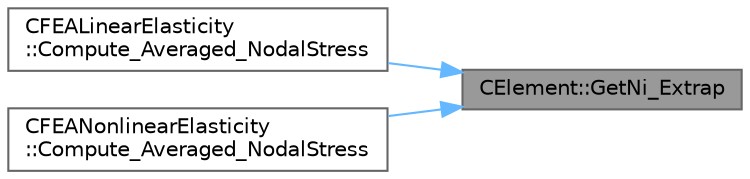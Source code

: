digraph "CElement::GetNi_Extrap"
{
 // LATEX_PDF_SIZE
  bgcolor="transparent";
  edge [fontname=Helvetica,fontsize=10,labelfontname=Helvetica,labelfontsize=10];
  node [fontname=Helvetica,fontsize=10,shape=box,height=0.2,width=0.4];
  rankdir="RL";
  Node1 [id="Node000001",label="CElement::GetNi_Extrap",height=0.2,width=0.4,color="gray40", fillcolor="grey60", style="filled", fontcolor="black",tooltip="Retrieve the value of the gradient of the shape functions respect to the reference configuration."];
  Node1 -> Node2 [id="edge1_Node000001_Node000002",dir="back",color="steelblue1",style="solid",tooltip=" "];
  Node2 [id="Node000002",label="CFEALinearElasticity\l::Compute_Averaged_NodalStress",height=0.2,width=0.4,color="grey40", fillcolor="white", style="filled",URL="$classCFEALinearElasticity.html#a288e8d51aa0dbb19df8abbbbcdbac73d",tooltip="Compute averaged nodal stresses (for post processing)."];
  Node1 -> Node3 [id="edge2_Node000001_Node000003",dir="back",color="steelblue1",style="solid",tooltip=" "];
  Node3 [id="Node000003",label="CFEANonlinearElasticity\l::Compute_Averaged_NodalStress",height=0.2,width=0.4,color="grey40", fillcolor="white", style="filled",URL="$classCFEANonlinearElasticity.html#a5e58a54abd621567a59edb8cf8e1840a",tooltip="Compute averaged nodal stresses (for post processing)."];
}
